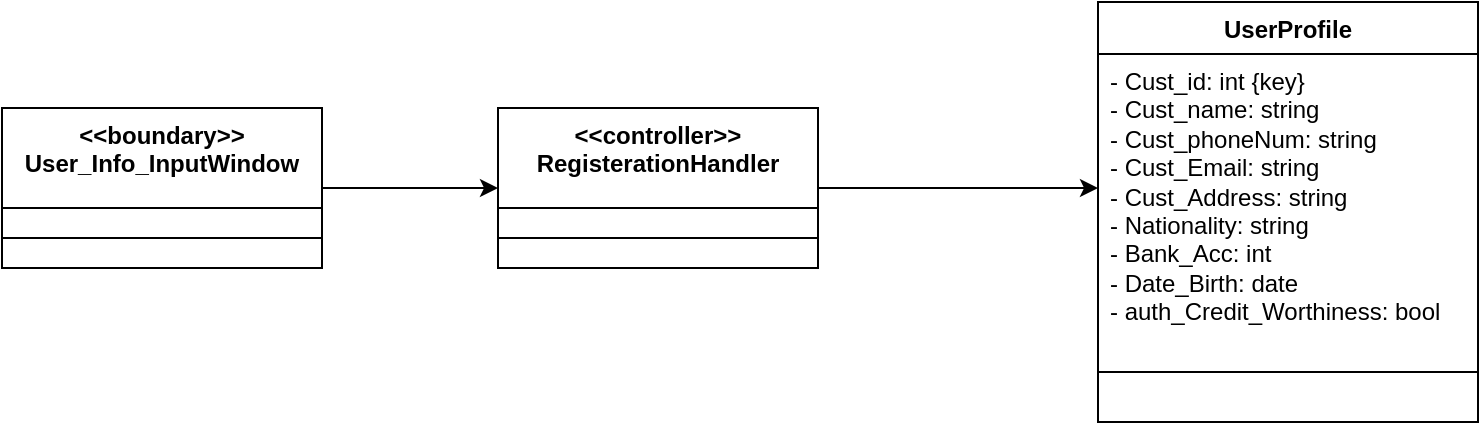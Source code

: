 <mxfile version="25.0.3">
  <diagram id="C5RBs43oDa-KdzZeNtuy" name="Page-1">
    <mxGraphModel dx="1122" dy="454" grid="1" gridSize="10" guides="1" tooltips="1" connect="1" arrows="1" fold="1" page="1" pageScale="1" pageWidth="827" pageHeight="1169" math="0" shadow="0">
      <root>
        <mxCell id="WIyWlLk6GJQsqaUBKTNV-0" />
        <mxCell id="WIyWlLk6GJQsqaUBKTNV-1" parent="WIyWlLk6GJQsqaUBKTNV-0" />
        <mxCell id="QKgCHNFDqLXv-QAmBmR3-0" value="UserProfile" style="swimlane;fontStyle=1;align=center;verticalAlign=top;childLayout=stackLayout;horizontal=1;startSize=26;horizontalStack=0;resizeParent=1;resizeParentMax=0;resizeLast=0;collapsible=1;marginBottom=0;whiteSpace=wrap;html=1;" vertex="1" parent="WIyWlLk6GJQsqaUBKTNV-1">
          <mxGeometry x="593" y="270" width="190" height="210" as="geometry" />
        </mxCell>
        <mxCell id="QKgCHNFDqLXv-QAmBmR3-1" value="- Cust_id: int {key}&lt;div&gt;- Cust_name: string&lt;/div&gt;&lt;div&gt;- Cust_phoneNum: string&lt;/div&gt;&lt;div&gt;- Cust_Email: string&lt;/div&gt;&lt;div&gt;- Cust_Address: string&lt;/div&gt;&lt;div&gt;- Nationality: string&lt;/div&gt;&lt;div&gt;- Bank_Acc: int&lt;/div&gt;&lt;div&gt;- Date_Birth: date&lt;/div&gt;&lt;div&gt;- auth_Credit_Worthiness: bool&lt;/div&gt;&lt;div&gt;&lt;br style=&quot;text-align: center;&quot;&gt;&lt;/div&gt;" style="text;strokeColor=none;fillColor=none;align=left;verticalAlign=top;spacingLeft=4;spacingRight=4;overflow=hidden;rotatable=0;points=[[0,0.5],[1,0.5]];portConstraint=eastwest;whiteSpace=wrap;html=1;" vertex="1" parent="QKgCHNFDqLXv-QAmBmR3-0">
          <mxGeometry y="26" width="190" height="134" as="geometry" />
        </mxCell>
        <mxCell id="QKgCHNFDqLXv-QAmBmR3-2" value="" style="line;strokeWidth=1;fillColor=none;align=left;verticalAlign=middle;spacingTop=-1;spacingLeft=3;spacingRight=3;rotatable=0;labelPosition=right;points=[];portConstraint=eastwest;strokeColor=inherit;" vertex="1" parent="QKgCHNFDqLXv-QAmBmR3-0">
          <mxGeometry y="160" width="190" height="50" as="geometry" />
        </mxCell>
        <mxCell id="QKgCHNFDqLXv-QAmBmR3-5" style="edgeStyle=orthogonalEdgeStyle;rounded=0;orthogonalLoop=1;jettySize=auto;html=1;entryX=0;entryY=0.5;entryDx=0;entryDy=0;" edge="1" parent="WIyWlLk6GJQsqaUBKTNV-1" source="QKgCHNFDqLXv-QAmBmR3-3" target="QKgCHNFDqLXv-QAmBmR3-1">
          <mxGeometry relative="1" as="geometry" />
        </mxCell>
        <mxCell id="QKgCHNFDqLXv-QAmBmR3-3" value="&lt;div&gt;&amp;lt;&amp;lt;controller&amp;gt;&amp;gt;&lt;/div&gt;RegisterationHandler" style="swimlane;fontStyle=1;align=center;verticalAlign=top;childLayout=stackLayout;horizontal=1;startSize=50;horizontalStack=0;resizeParent=1;resizeParentMax=0;resizeLast=0;collapsible=1;marginBottom=0;whiteSpace=wrap;html=1;" vertex="1" parent="WIyWlLk6GJQsqaUBKTNV-1">
          <mxGeometry x="293" y="323" width="160" height="80" as="geometry" />
        </mxCell>
        <mxCell id="QKgCHNFDqLXv-QAmBmR3-4" value="" style="line;strokeWidth=1;fillColor=none;align=left;verticalAlign=middle;spacingTop=-1;spacingLeft=3;spacingRight=3;rotatable=0;labelPosition=right;points=[];portConstraint=eastwest;strokeColor=inherit;" vertex="1" parent="QKgCHNFDqLXv-QAmBmR3-3">
          <mxGeometry y="50" width="160" height="30" as="geometry" />
        </mxCell>
        <mxCell id="QKgCHNFDqLXv-QAmBmR3-12" style="edgeStyle=orthogonalEdgeStyle;rounded=0;orthogonalLoop=1;jettySize=auto;html=1;entryX=0;entryY=0.5;entryDx=0;entryDy=0;" edge="1" parent="WIyWlLk6GJQsqaUBKTNV-1" source="QKgCHNFDqLXv-QAmBmR3-10" target="QKgCHNFDqLXv-QAmBmR3-3">
          <mxGeometry relative="1" as="geometry" />
        </mxCell>
        <mxCell id="QKgCHNFDqLXv-QAmBmR3-10" value="&lt;div&gt;&amp;lt;&amp;lt;boundary&amp;gt;&amp;gt;&lt;/div&gt;User_Info_InputWindow" style="swimlane;fontStyle=1;align=center;verticalAlign=top;childLayout=stackLayout;horizontal=1;startSize=50;horizontalStack=0;resizeParent=1;resizeParentMax=0;resizeLast=0;collapsible=1;marginBottom=0;whiteSpace=wrap;html=1;" vertex="1" parent="WIyWlLk6GJQsqaUBKTNV-1">
          <mxGeometry x="45" y="323" width="160" height="80" as="geometry" />
        </mxCell>
        <mxCell id="QKgCHNFDqLXv-QAmBmR3-11" value="" style="line;strokeWidth=1;fillColor=none;align=left;verticalAlign=middle;spacingTop=-1;spacingLeft=3;spacingRight=3;rotatable=0;labelPosition=right;points=[];portConstraint=eastwest;strokeColor=inherit;" vertex="1" parent="QKgCHNFDqLXv-QAmBmR3-10">
          <mxGeometry y="50" width="160" height="30" as="geometry" />
        </mxCell>
      </root>
    </mxGraphModel>
  </diagram>
</mxfile>

